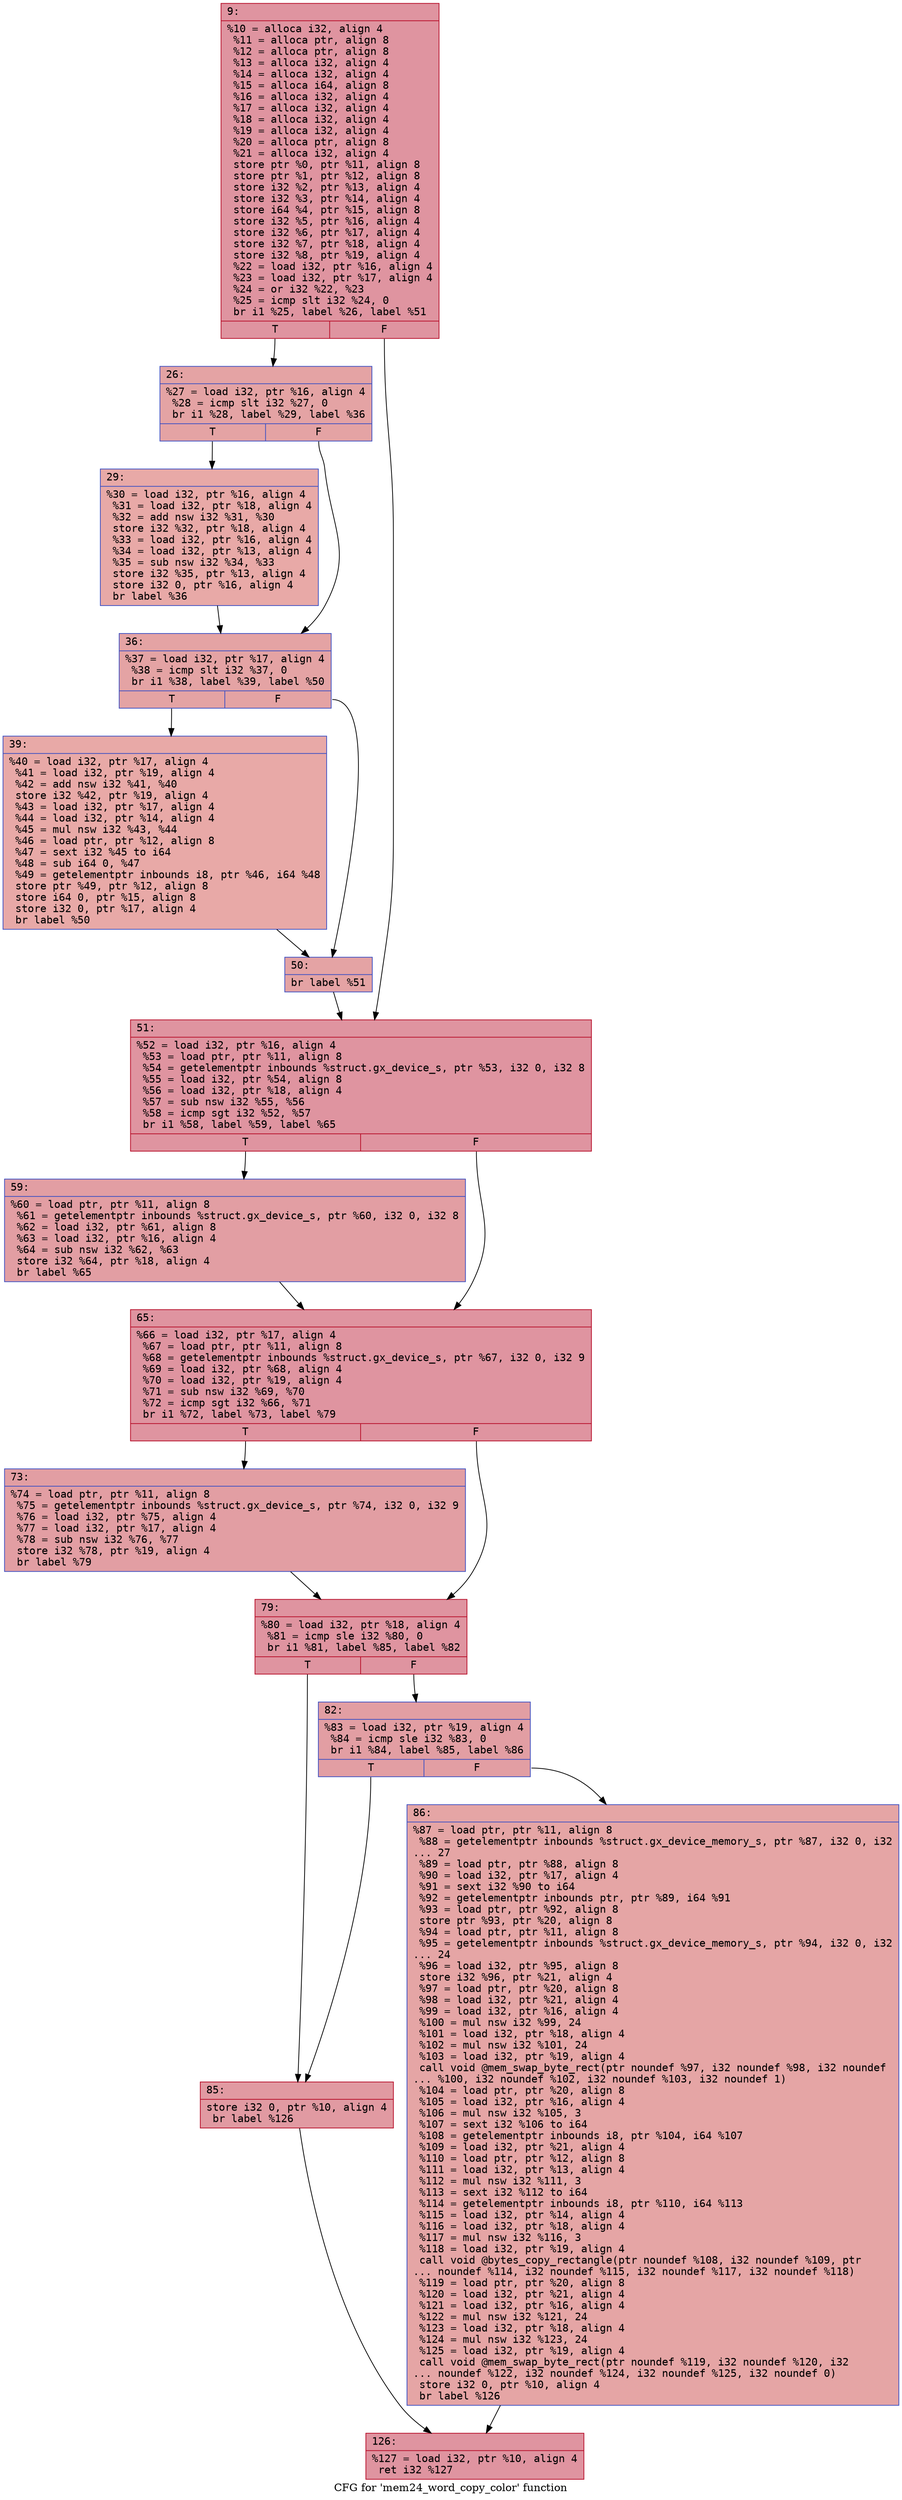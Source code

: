 digraph "CFG for 'mem24_word_copy_color' function" {
	label="CFG for 'mem24_word_copy_color' function";

	Node0x60000294eb20 [shape=record,color="#b70d28ff", style=filled, fillcolor="#b70d2870" fontname="Courier",label="{9:\l|  %10 = alloca i32, align 4\l  %11 = alloca ptr, align 8\l  %12 = alloca ptr, align 8\l  %13 = alloca i32, align 4\l  %14 = alloca i32, align 4\l  %15 = alloca i64, align 8\l  %16 = alloca i32, align 4\l  %17 = alloca i32, align 4\l  %18 = alloca i32, align 4\l  %19 = alloca i32, align 4\l  %20 = alloca ptr, align 8\l  %21 = alloca i32, align 4\l  store ptr %0, ptr %11, align 8\l  store ptr %1, ptr %12, align 8\l  store i32 %2, ptr %13, align 4\l  store i32 %3, ptr %14, align 4\l  store i64 %4, ptr %15, align 8\l  store i32 %5, ptr %16, align 4\l  store i32 %6, ptr %17, align 4\l  store i32 %7, ptr %18, align 4\l  store i32 %8, ptr %19, align 4\l  %22 = load i32, ptr %16, align 4\l  %23 = load i32, ptr %17, align 4\l  %24 = or i32 %22, %23\l  %25 = icmp slt i32 %24, 0\l  br i1 %25, label %26, label %51\l|{<s0>T|<s1>F}}"];
	Node0x60000294eb20:s0 -> Node0x60000294eb70[tooltip="9 -> 26\nProbability 37.50%" ];
	Node0x60000294eb20:s1 -> Node0x60000294ed00[tooltip="9 -> 51\nProbability 62.50%" ];
	Node0x60000294eb70 [shape=record,color="#3d50c3ff", style=filled, fillcolor="#c32e3170" fontname="Courier",label="{26:\l|  %27 = load i32, ptr %16, align 4\l  %28 = icmp slt i32 %27, 0\l  br i1 %28, label %29, label %36\l|{<s0>T|<s1>F}}"];
	Node0x60000294eb70:s0 -> Node0x60000294ebc0[tooltip="26 -> 29\nProbability 37.50%" ];
	Node0x60000294eb70:s1 -> Node0x60000294ec10[tooltip="26 -> 36\nProbability 62.50%" ];
	Node0x60000294ebc0 [shape=record,color="#3d50c3ff", style=filled, fillcolor="#ca3b3770" fontname="Courier",label="{29:\l|  %30 = load i32, ptr %16, align 4\l  %31 = load i32, ptr %18, align 4\l  %32 = add nsw i32 %31, %30\l  store i32 %32, ptr %18, align 4\l  %33 = load i32, ptr %16, align 4\l  %34 = load i32, ptr %13, align 4\l  %35 = sub nsw i32 %34, %33\l  store i32 %35, ptr %13, align 4\l  store i32 0, ptr %16, align 4\l  br label %36\l}"];
	Node0x60000294ebc0 -> Node0x60000294ec10[tooltip="29 -> 36\nProbability 100.00%" ];
	Node0x60000294ec10 [shape=record,color="#3d50c3ff", style=filled, fillcolor="#c32e3170" fontname="Courier",label="{36:\l|  %37 = load i32, ptr %17, align 4\l  %38 = icmp slt i32 %37, 0\l  br i1 %38, label %39, label %50\l|{<s0>T|<s1>F}}"];
	Node0x60000294ec10:s0 -> Node0x60000294ec60[tooltip="36 -> 39\nProbability 37.50%" ];
	Node0x60000294ec10:s1 -> Node0x60000294ecb0[tooltip="36 -> 50\nProbability 62.50%" ];
	Node0x60000294ec60 [shape=record,color="#3d50c3ff", style=filled, fillcolor="#ca3b3770" fontname="Courier",label="{39:\l|  %40 = load i32, ptr %17, align 4\l  %41 = load i32, ptr %19, align 4\l  %42 = add nsw i32 %41, %40\l  store i32 %42, ptr %19, align 4\l  %43 = load i32, ptr %17, align 4\l  %44 = load i32, ptr %14, align 4\l  %45 = mul nsw i32 %43, %44\l  %46 = load ptr, ptr %12, align 8\l  %47 = sext i32 %45 to i64\l  %48 = sub i64 0, %47\l  %49 = getelementptr inbounds i8, ptr %46, i64 %48\l  store ptr %49, ptr %12, align 8\l  store i64 0, ptr %15, align 8\l  store i32 0, ptr %17, align 4\l  br label %50\l}"];
	Node0x60000294ec60 -> Node0x60000294ecb0[tooltip="39 -> 50\nProbability 100.00%" ];
	Node0x60000294ecb0 [shape=record,color="#3d50c3ff", style=filled, fillcolor="#c32e3170" fontname="Courier",label="{50:\l|  br label %51\l}"];
	Node0x60000294ecb0 -> Node0x60000294ed00[tooltip="50 -> 51\nProbability 100.00%" ];
	Node0x60000294ed00 [shape=record,color="#b70d28ff", style=filled, fillcolor="#b70d2870" fontname="Courier",label="{51:\l|  %52 = load i32, ptr %16, align 4\l  %53 = load ptr, ptr %11, align 8\l  %54 = getelementptr inbounds %struct.gx_device_s, ptr %53, i32 0, i32 8\l  %55 = load i32, ptr %54, align 8\l  %56 = load i32, ptr %18, align 4\l  %57 = sub nsw i32 %55, %56\l  %58 = icmp sgt i32 %52, %57\l  br i1 %58, label %59, label %65\l|{<s0>T|<s1>F}}"];
	Node0x60000294ed00:s0 -> Node0x60000294ed50[tooltip="51 -> 59\nProbability 50.00%" ];
	Node0x60000294ed00:s1 -> Node0x60000294eda0[tooltip="51 -> 65\nProbability 50.00%" ];
	Node0x60000294ed50 [shape=record,color="#3d50c3ff", style=filled, fillcolor="#be242e70" fontname="Courier",label="{59:\l|  %60 = load ptr, ptr %11, align 8\l  %61 = getelementptr inbounds %struct.gx_device_s, ptr %60, i32 0, i32 8\l  %62 = load i32, ptr %61, align 8\l  %63 = load i32, ptr %16, align 4\l  %64 = sub nsw i32 %62, %63\l  store i32 %64, ptr %18, align 4\l  br label %65\l}"];
	Node0x60000294ed50 -> Node0x60000294eda0[tooltip="59 -> 65\nProbability 100.00%" ];
	Node0x60000294eda0 [shape=record,color="#b70d28ff", style=filled, fillcolor="#b70d2870" fontname="Courier",label="{65:\l|  %66 = load i32, ptr %17, align 4\l  %67 = load ptr, ptr %11, align 8\l  %68 = getelementptr inbounds %struct.gx_device_s, ptr %67, i32 0, i32 9\l  %69 = load i32, ptr %68, align 4\l  %70 = load i32, ptr %19, align 4\l  %71 = sub nsw i32 %69, %70\l  %72 = icmp sgt i32 %66, %71\l  br i1 %72, label %73, label %79\l|{<s0>T|<s1>F}}"];
	Node0x60000294eda0:s0 -> Node0x60000294edf0[tooltip="65 -> 73\nProbability 50.00%" ];
	Node0x60000294eda0:s1 -> Node0x60000294ee40[tooltip="65 -> 79\nProbability 50.00%" ];
	Node0x60000294edf0 [shape=record,color="#3d50c3ff", style=filled, fillcolor="#be242e70" fontname="Courier",label="{73:\l|  %74 = load ptr, ptr %11, align 8\l  %75 = getelementptr inbounds %struct.gx_device_s, ptr %74, i32 0, i32 9\l  %76 = load i32, ptr %75, align 4\l  %77 = load i32, ptr %17, align 4\l  %78 = sub nsw i32 %76, %77\l  store i32 %78, ptr %19, align 4\l  br label %79\l}"];
	Node0x60000294edf0 -> Node0x60000294ee40[tooltip="73 -> 79\nProbability 100.00%" ];
	Node0x60000294ee40 [shape=record,color="#b70d28ff", style=filled, fillcolor="#b70d2870" fontname="Courier",label="{79:\l|  %80 = load i32, ptr %18, align 4\l  %81 = icmp sle i32 %80, 0\l  br i1 %81, label %85, label %82\l|{<s0>T|<s1>F}}"];
	Node0x60000294ee40:s0 -> Node0x60000294eee0[tooltip="79 -> 85\nProbability 50.00%" ];
	Node0x60000294ee40:s1 -> Node0x60000294ee90[tooltip="79 -> 82\nProbability 50.00%" ];
	Node0x60000294ee90 [shape=record,color="#3d50c3ff", style=filled, fillcolor="#be242e70" fontname="Courier",label="{82:\l|  %83 = load i32, ptr %19, align 4\l  %84 = icmp sle i32 %83, 0\l  br i1 %84, label %85, label %86\l|{<s0>T|<s1>F}}"];
	Node0x60000294ee90:s0 -> Node0x60000294eee0[tooltip="82 -> 85\nProbability 50.00%" ];
	Node0x60000294ee90:s1 -> Node0x60000294ef30[tooltip="82 -> 86\nProbability 50.00%" ];
	Node0x60000294eee0 [shape=record,color="#b70d28ff", style=filled, fillcolor="#bb1b2c70" fontname="Courier",label="{85:\l|  store i32 0, ptr %10, align 4\l  br label %126\l}"];
	Node0x60000294eee0 -> Node0x60000294ef80[tooltip="85 -> 126\nProbability 100.00%" ];
	Node0x60000294ef30 [shape=record,color="#3d50c3ff", style=filled, fillcolor="#c5333470" fontname="Courier",label="{86:\l|  %87 = load ptr, ptr %11, align 8\l  %88 = getelementptr inbounds %struct.gx_device_memory_s, ptr %87, i32 0, i32\l... 27\l  %89 = load ptr, ptr %88, align 8\l  %90 = load i32, ptr %17, align 4\l  %91 = sext i32 %90 to i64\l  %92 = getelementptr inbounds ptr, ptr %89, i64 %91\l  %93 = load ptr, ptr %92, align 8\l  store ptr %93, ptr %20, align 8\l  %94 = load ptr, ptr %11, align 8\l  %95 = getelementptr inbounds %struct.gx_device_memory_s, ptr %94, i32 0, i32\l... 24\l  %96 = load i32, ptr %95, align 8\l  store i32 %96, ptr %21, align 4\l  %97 = load ptr, ptr %20, align 8\l  %98 = load i32, ptr %21, align 4\l  %99 = load i32, ptr %16, align 4\l  %100 = mul nsw i32 %99, 24\l  %101 = load i32, ptr %18, align 4\l  %102 = mul nsw i32 %101, 24\l  %103 = load i32, ptr %19, align 4\l  call void @mem_swap_byte_rect(ptr noundef %97, i32 noundef %98, i32 noundef\l... %100, i32 noundef %102, i32 noundef %103, i32 noundef 1)\l  %104 = load ptr, ptr %20, align 8\l  %105 = load i32, ptr %16, align 4\l  %106 = mul nsw i32 %105, 3\l  %107 = sext i32 %106 to i64\l  %108 = getelementptr inbounds i8, ptr %104, i64 %107\l  %109 = load i32, ptr %21, align 4\l  %110 = load ptr, ptr %12, align 8\l  %111 = load i32, ptr %13, align 4\l  %112 = mul nsw i32 %111, 3\l  %113 = sext i32 %112 to i64\l  %114 = getelementptr inbounds i8, ptr %110, i64 %113\l  %115 = load i32, ptr %14, align 4\l  %116 = load i32, ptr %18, align 4\l  %117 = mul nsw i32 %116, 3\l  %118 = load i32, ptr %19, align 4\l  call void @bytes_copy_rectangle(ptr noundef %108, i32 noundef %109, ptr\l... noundef %114, i32 noundef %115, i32 noundef %117, i32 noundef %118)\l  %119 = load ptr, ptr %20, align 8\l  %120 = load i32, ptr %21, align 4\l  %121 = load i32, ptr %16, align 4\l  %122 = mul nsw i32 %121, 24\l  %123 = load i32, ptr %18, align 4\l  %124 = mul nsw i32 %123, 24\l  %125 = load i32, ptr %19, align 4\l  call void @mem_swap_byte_rect(ptr noundef %119, i32 noundef %120, i32\l... noundef %122, i32 noundef %124, i32 noundef %125, i32 noundef 0)\l  store i32 0, ptr %10, align 4\l  br label %126\l}"];
	Node0x60000294ef30 -> Node0x60000294ef80[tooltip="86 -> 126\nProbability 100.00%" ];
	Node0x60000294ef80 [shape=record,color="#b70d28ff", style=filled, fillcolor="#b70d2870" fontname="Courier",label="{126:\l|  %127 = load i32, ptr %10, align 4\l  ret i32 %127\l}"];
}
